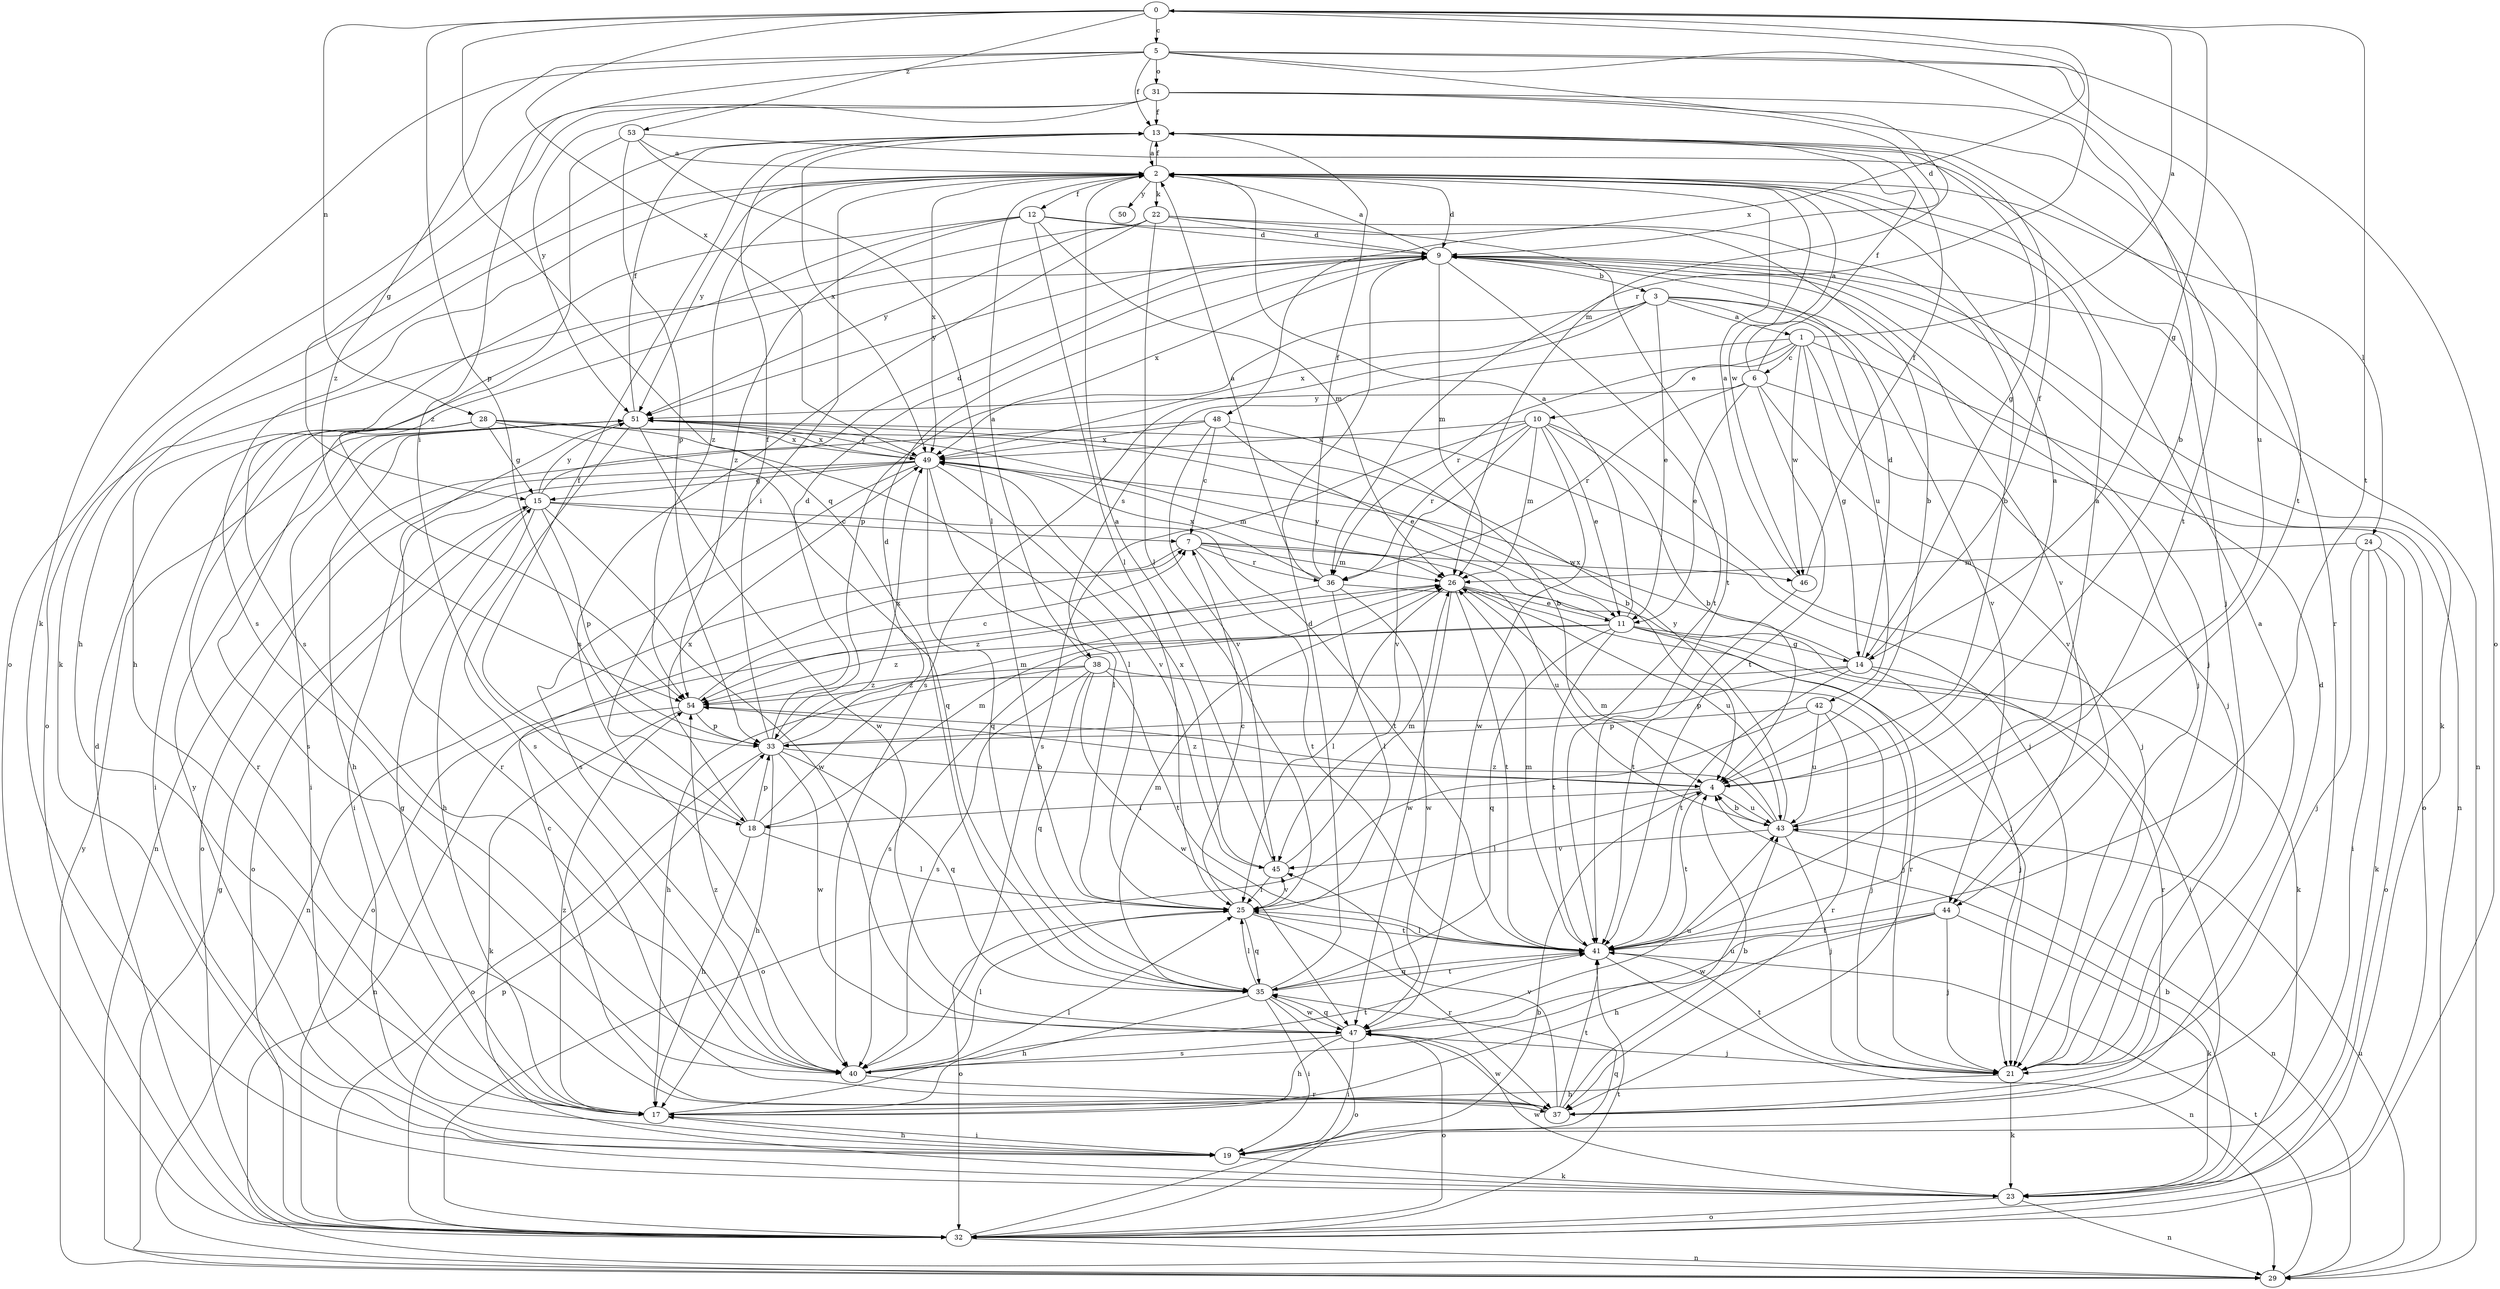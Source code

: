strict digraph  {
0;
1;
2;
3;
4;
5;
6;
7;
9;
10;
11;
12;
13;
14;
15;
17;
18;
19;
21;
22;
23;
24;
25;
26;
28;
29;
31;
32;
33;
35;
36;
37;
38;
40;
41;
42;
43;
44;
45;
46;
47;
48;
49;
50;
51;
53;
54;
0 -> 5  [label=c];
0 -> 14  [label=g];
0 -> 28  [label=n];
0 -> 33  [label=p];
0 -> 35  [label=q];
0 -> 36  [label=r];
0 -> 41  [label=t];
0 -> 48  [label=x];
0 -> 49  [label=x];
0 -> 53  [label=z];
1 -> 0  [label=a];
1 -> 6  [label=c];
1 -> 10  [label=e];
1 -> 14  [label=g];
1 -> 21  [label=j];
1 -> 29  [label=n];
1 -> 36  [label=r];
1 -> 38  [label=s];
1 -> 46  [label=w];
2 -> 9  [label=d];
2 -> 12  [label=f];
2 -> 13  [label=f];
2 -> 17  [label=h];
2 -> 18  [label=i];
2 -> 22  [label=k];
2 -> 24  [label=l];
2 -> 40  [label=s];
2 -> 46  [label=w];
2 -> 49  [label=x];
2 -> 50  [label=y];
2 -> 51  [label=y];
2 -> 54  [label=z];
3 -> 1  [label=a];
3 -> 11  [label=e];
3 -> 21  [label=j];
3 -> 33  [label=p];
3 -> 40  [label=s];
3 -> 42  [label=u];
3 -> 44  [label=v];
3 -> 49  [label=x];
4 -> 2  [label=a];
4 -> 18  [label=i];
4 -> 25  [label=l];
4 -> 41  [label=t];
4 -> 43  [label=u];
4 -> 54  [label=z];
5 -> 13  [label=f];
5 -> 18  [label=i];
5 -> 23  [label=k];
5 -> 26  [label=m];
5 -> 31  [label=o];
5 -> 32  [label=o];
5 -> 41  [label=t];
5 -> 43  [label=u];
5 -> 54  [label=z];
6 -> 2  [label=a];
6 -> 11  [label=e];
6 -> 13  [label=f];
6 -> 32  [label=o];
6 -> 36  [label=r];
6 -> 41  [label=t];
6 -> 44  [label=v];
6 -> 51  [label=y];
7 -> 26  [label=m];
7 -> 29  [label=n];
7 -> 36  [label=r];
7 -> 41  [label=t];
7 -> 43  [label=u];
7 -> 46  [label=w];
9 -> 2  [label=a];
9 -> 3  [label=b];
9 -> 21  [label=j];
9 -> 23  [label=k];
9 -> 26  [label=m];
9 -> 29  [label=n];
9 -> 41  [label=t];
9 -> 44  [label=v];
9 -> 49  [label=x];
9 -> 51  [label=y];
10 -> 4  [label=b];
10 -> 11  [label=e];
10 -> 21  [label=j];
10 -> 26  [label=m];
10 -> 36  [label=r];
10 -> 40  [label=s];
10 -> 45  [label=v];
10 -> 47  [label=w];
10 -> 49  [label=x];
11 -> 2  [label=a];
11 -> 14  [label=g];
11 -> 19  [label=i];
11 -> 35  [label=q];
11 -> 37  [label=r];
11 -> 40  [label=s];
11 -> 41  [label=t];
11 -> 51  [label=y];
11 -> 54  [label=z];
12 -> 4  [label=b];
12 -> 9  [label=d];
12 -> 17  [label=h];
12 -> 25  [label=l];
12 -> 26  [label=m];
12 -> 40  [label=s];
12 -> 54  [label=z];
13 -> 2  [label=a];
13 -> 14  [label=g];
13 -> 23  [label=k];
13 -> 37  [label=r];
13 -> 49  [label=x];
14 -> 9  [label=d];
14 -> 13  [label=f];
14 -> 21  [label=j];
14 -> 33  [label=p];
14 -> 37  [label=r];
14 -> 41  [label=t];
14 -> 49  [label=x];
14 -> 54  [label=z];
15 -> 7  [label=c];
15 -> 9  [label=d];
15 -> 17  [label=h];
15 -> 32  [label=o];
15 -> 33  [label=p];
15 -> 41  [label=t];
15 -> 47  [label=w];
15 -> 51  [label=y];
17 -> 15  [label=g];
17 -> 19  [label=i];
17 -> 25  [label=l];
17 -> 54  [label=z];
18 -> 9  [label=d];
18 -> 13  [label=f];
18 -> 17  [label=h];
18 -> 25  [label=l];
18 -> 26  [label=m];
18 -> 33  [label=p];
18 -> 49  [label=x];
19 -> 17  [label=h];
19 -> 23  [label=k];
19 -> 35  [label=q];
19 -> 51  [label=y];
21 -> 2  [label=a];
21 -> 17  [label=h];
21 -> 23  [label=k];
21 -> 41  [label=t];
22 -> 4  [label=b];
22 -> 9  [label=d];
22 -> 25  [label=l];
22 -> 32  [label=o];
22 -> 40  [label=s];
22 -> 41  [label=t];
22 -> 51  [label=y];
23 -> 4  [label=b];
23 -> 29  [label=n];
23 -> 32  [label=o];
23 -> 47  [label=w];
24 -> 19  [label=i];
24 -> 21  [label=j];
24 -> 23  [label=k];
24 -> 26  [label=m];
24 -> 32  [label=o];
25 -> 7  [label=c];
25 -> 32  [label=o];
25 -> 35  [label=q];
25 -> 37  [label=r];
25 -> 41  [label=t];
25 -> 45  [label=v];
26 -> 11  [label=e];
26 -> 21  [label=j];
26 -> 25  [label=l];
26 -> 32  [label=o];
26 -> 41  [label=t];
26 -> 43  [label=u];
26 -> 47  [label=w];
28 -> 4  [label=b];
28 -> 15  [label=g];
28 -> 19  [label=i];
28 -> 25  [label=l];
28 -> 35  [label=q];
28 -> 37  [label=r];
28 -> 40  [label=s];
28 -> 49  [label=x];
29 -> 15  [label=g];
29 -> 41  [label=t];
29 -> 43  [label=u];
29 -> 51  [label=y];
31 -> 4  [label=b];
31 -> 9  [label=d];
31 -> 13  [label=f];
31 -> 15  [label=g];
31 -> 32  [label=o];
31 -> 41  [label=t];
31 -> 51  [label=y];
32 -> 4  [label=b];
32 -> 9  [label=d];
32 -> 29  [label=n];
32 -> 33  [label=p];
32 -> 41  [label=t];
33 -> 4  [label=b];
33 -> 9  [label=d];
33 -> 13  [label=f];
33 -> 17  [label=h];
33 -> 26  [label=m];
33 -> 32  [label=o];
33 -> 35  [label=q];
33 -> 47  [label=w];
33 -> 49  [label=x];
35 -> 9  [label=d];
35 -> 17  [label=h];
35 -> 19  [label=i];
35 -> 25  [label=l];
35 -> 26  [label=m];
35 -> 32  [label=o];
35 -> 41  [label=t];
35 -> 47  [label=w];
36 -> 2  [label=a];
36 -> 13  [label=f];
36 -> 23  [label=k];
36 -> 25  [label=l];
36 -> 47  [label=w];
36 -> 49  [label=x];
36 -> 54  [label=z];
37 -> 4  [label=b];
37 -> 7  [label=c];
37 -> 9  [label=d];
37 -> 41  [label=t];
37 -> 45  [label=v];
37 -> 47  [label=w];
38 -> 2  [label=a];
38 -> 17  [label=h];
38 -> 21  [label=j];
38 -> 35  [label=q];
38 -> 40  [label=s];
38 -> 41  [label=t];
38 -> 47  [label=w];
38 -> 54  [label=z];
40 -> 25  [label=l];
40 -> 37  [label=r];
40 -> 41  [label=t];
40 -> 43  [label=u];
40 -> 54  [label=z];
41 -> 25  [label=l];
41 -> 26  [label=m];
41 -> 29  [label=n];
41 -> 35  [label=q];
42 -> 21  [label=j];
42 -> 32  [label=o];
42 -> 33  [label=p];
42 -> 37  [label=r];
42 -> 43  [label=u];
43 -> 2  [label=a];
43 -> 4  [label=b];
43 -> 21  [label=j];
43 -> 26  [label=m];
43 -> 29  [label=n];
43 -> 45  [label=v];
43 -> 51  [label=y];
43 -> 54  [label=z];
44 -> 17  [label=h];
44 -> 21  [label=j];
44 -> 23  [label=k];
44 -> 41  [label=t];
44 -> 47  [label=w];
45 -> 2  [label=a];
45 -> 25  [label=l];
45 -> 26  [label=m];
45 -> 49  [label=x];
46 -> 2  [label=a];
46 -> 13  [label=f];
46 -> 41  [label=t];
47 -> 17  [label=h];
47 -> 19  [label=i];
47 -> 21  [label=j];
47 -> 32  [label=o];
47 -> 35  [label=q];
47 -> 40  [label=s];
47 -> 43  [label=u];
48 -> 4  [label=b];
48 -> 7  [label=c];
48 -> 11  [label=e];
48 -> 29  [label=n];
48 -> 45  [label=v];
48 -> 49  [label=x];
49 -> 15  [label=g];
49 -> 19  [label=i];
49 -> 25  [label=l];
49 -> 26  [label=m];
49 -> 32  [label=o];
49 -> 35  [label=q];
49 -> 40  [label=s];
49 -> 45  [label=v];
49 -> 51  [label=y];
51 -> 13  [label=f];
51 -> 17  [label=h];
51 -> 19  [label=i];
51 -> 21  [label=j];
51 -> 37  [label=r];
51 -> 40  [label=s];
51 -> 47  [label=w];
51 -> 49  [label=x];
53 -> 2  [label=a];
53 -> 21  [label=j];
53 -> 25  [label=l];
53 -> 33  [label=p];
53 -> 54  [label=z];
54 -> 7  [label=c];
54 -> 23  [label=k];
54 -> 29  [label=n];
54 -> 33  [label=p];
}
